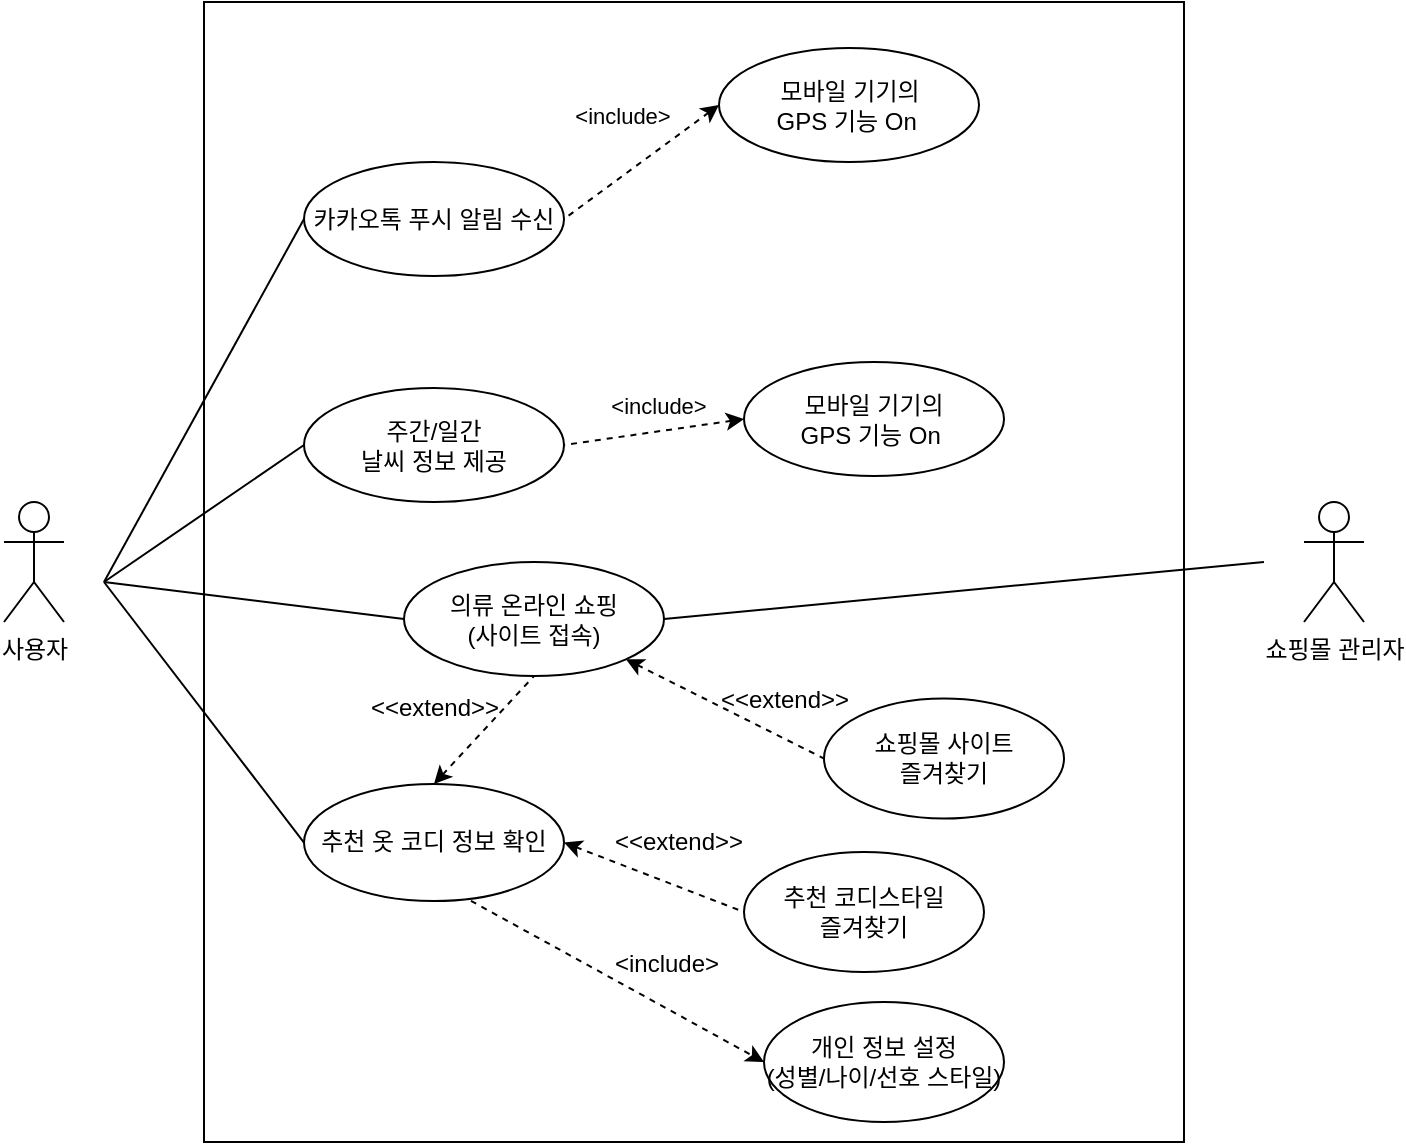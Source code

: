 <mxfile version="13.0.1" type="github">
  <diagram id="BWhkU9srI1xOhRTIJn9W" name="Page-1">
    <mxGraphModel dx="1004" dy="559" grid="1" gridSize="10" guides="1" tooltips="1" connect="1" arrows="1" fold="1" page="1" pageScale="1" pageWidth="827" pageHeight="1169" math="0" shadow="0">
      <root>
        <mxCell id="0" />
        <mxCell id="1" parent="0" />
        <mxCell id="p1u-dJXpqbsuD1TTKyAn-28" value="" style="whiteSpace=wrap;html=1;" parent="1" vertex="1">
          <mxGeometry x="130" y="130" width="490" height="570" as="geometry" />
        </mxCell>
        <mxCell id="p1u-dJXpqbsuD1TTKyAn-20" style="rounded=0;orthogonalLoop=1;jettySize=auto;html=1;entryX=0;entryY=0.5;entryDx=0;entryDy=0;endArrow=none;endFill=0;" parent="1" target="t3MX_UrXBGOTOU08i3uL-7" edge="1">
          <mxGeometry relative="1" as="geometry">
            <mxPoint x="170" y="540" as="targetPoint" />
            <mxPoint x="80" y="420" as="sourcePoint" />
          </mxGeometry>
        </mxCell>
        <mxCell id="p1u-dJXpqbsuD1TTKyAn-21" style="edgeStyle=none;rounded=0;orthogonalLoop=1;jettySize=auto;html=1;entryX=0;entryY=0.5;entryDx=0;entryDy=0;endArrow=none;endFill=0;" parent="1" target="t3MX_UrXBGOTOU08i3uL-6" edge="1">
          <mxGeometry relative="1" as="geometry">
            <mxPoint x="170" y="360" as="targetPoint" />
            <mxPoint x="80" y="420" as="sourcePoint" />
          </mxGeometry>
        </mxCell>
        <mxCell id="p1u-dJXpqbsuD1TTKyAn-22" style="edgeStyle=none;rounded=0;orthogonalLoop=1;jettySize=auto;html=1;endArrow=none;endFill=0;entryX=0;entryY=0.5;entryDx=0;entryDy=0;" parent="1" edge="1" target="p1u-dJXpqbsuD1TTKyAn-12">
          <mxGeometry relative="1" as="geometry">
            <mxPoint x="180" y="260" as="targetPoint" />
            <mxPoint x="80" y="420" as="sourcePoint" />
          </mxGeometry>
        </mxCell>
        <mxCell id="p1u-dJXpqbsuD1TTKyAn-27" style="edgeStyle=none;rounded=0;orthogonalLoop=1;jettySize=auto;html=1;entryX=0;entryY=0.5;entryDx=0;entryDy=0;endArrow=none;endFill=0;" parent="1" target="p1u-dJXpqbsuD1TTKyAn-26" edge="1">
          <mxGeometry relative="1" as="geometry">
            <mxPoint x="80" y="420" as="sourcePoint" />
          </mxGeometry>
        </mxCell>
        <mxCell id="t3MX_UrXBGOTOU08i3uL-5" value="사용자" style="shape=umlActor;verticalLabelPosition=bottom;labelBackgroundColor=#ffffff;verticalAlign=top;html=1;outlineConnect=0;" parent="1" vertex="1">
          <mxGeometry x="30" y="380" width="30" height="60" as="geometry" />
        </mxCell>
        <mxCell id="t3MX_UrXBGOTOU08i3uL-6" value="주간/일간&lt;br&gt;날씨 정보 제공" style="ellipse;whiteSpace=wrap;html=1;" parent="1" vertex="1">
          <mxGeometry x="180" y="323" width="130" height="57" as="geometry" />
        </mxCell>
        <mxCell id="p1u-dJXpqbsuD1TTKyAn-18" style="rounded=0;orthogonalLoop=1;jettySize=auto;html=1;exitX=0.642;exitY=0.998;exitDx=0;exitDy=0;entryX=0;entryY=0.5;entryDx=0;entryDy=0;dashed=1;exitPerimeter=0;" parent="1" source="t3MX_UrXBGOTOU08i3uL-7" target="p1u-dJXpqbsuD1TTKyAn-6" edge="1">
          <mxGeometry relative="1" as="geometry" />
        </mxCell>
        <mxCell id="bDFICuMdAxdRrCMjnlfR-12" style="edgeStyle=none;rounded=0;orthogonalLoop=1;jettySize=auto;html=1;exitX=1;exitY=0.5;exitDx=0;exitDy=0;entryX=0;entryY=0.5;entryDx=0;entryDy=0;dashed=1;startArrow=classic;startFill=1;endArrow=none;endFill=0;" edge="1" parent="1" source="t3MX_UrXBGOTOU08i3uL-7" target="bDFICuMdAxdRrCMjnlfR-11">
          <mxGeometry relative="1" as="geometry" />
        </mxCell>
        <mxCell id="bDFICuMdAxdRrCMjnlfR-31" style="edgeStyle=none;rounded=0;orthogonalLoop=1;jettySize=auto;html=1;exitX=0.5;exitY=0;exitDx=0;exitDy=0;entryX=0.5;entryY=1;entryDx=0;entryDy=0;dashed=1;startArrow=classic;startFill=1;endArrow=none;endFill=0;" edge="1" parent="1" source="t3MX_UrXBGOTOU08i3uL-7" target="p1u-dJXpqbsuD1TTKyAn-26">
          <mxGeometry relative="1" as="geometry" />
        </mxCell>
        <mxCell id="t3MX_UrXBGOTOU08i3uL-7" value="추천 옷 코디 정보 확인" style="ellipse;whiteSpace=wrap;html=1;" parent="1" vertex="1">
          <mxGeometry x="180" y="521" width="130" height="58.543" as="geometry" />
        </mxCell>
        <mxCell id="p1u-dJXpqbsuD1TTKyAn-6" value="개인 정보 설정&lt;br&gt;(성별/나이/선호 스타일)" style="ellipse;whiteSpace=wrap;html=1;" parent="1" vertex="1">
          <mxGeometry x="410" y="630" width="120" height="60" as="geometry" />
        </mxCell>
        <mxCell id="p1u-dJXpqbsuD1TTKyAn-11" value="&amp;lt;include&amp;gt;" style="text;html=1;strokeColor=none;fillColor=none;align=center;verticalAlign=middle;whiteSpace=wrap;rounded=0;" parent="1" vertex="1">
          <mxGeometry x="334.5" y="599" width="53" height="24" as="geometry" />
        </mxCell>
        <mxCell id="p1u-dJXpqbsuD1TTKyAn-25" value="&lt;br&gt;" style="text;html=1;align=center;verticalAlign=middle;resizable=0;points=[];autosize=1;" parent="p1u-dJXpqbsuD1TTKyAn-11" vertex="1">
          <mxGeometry x="23" y="4" width="20" height="20" as="geometry" />
        </mxCell>
        <mxCell id="p1u-dJXpqbsuD1TTKyAn-12" value="카카오톡 푸시 알림 수신" style="ellipse;whiteSpace=wrap;html=1;" parent="1" vertex="1">
          <mxGeometry x="180" y="210" width="130" height="57" as="geometry" />
        </mxCell>
        <mxCell id="p1u-dJXpqbsuD1TTKyAn-45" style="edgeStyle=none;rounded=0;orthogonalLoop=1;jettySize=auto;html=1;exitX=1;exitY=0.5;exitDx=0;exitDy=0;endArrow=none;endFill=0;" parent="1" source="p1u-dJXpqbsuD1TTKyAn-26" edge="1">
          <mxGeometry relative="1" as="geometry">
            <mxPoint x="660" y="410" as="targetPoint" />
          </mxGeometry>
        </mxCell>
        <mxCell id="p1u-dJXpqbsuD1TTKyAn-26" value="의류 온라인 쇼핑&lt;br&gt;(사이트 접속)" style="ellipse;whiteSpace=wrap;html=1;" parent="1" vertex="1">
          <mxGeometry x="230" y="410" width="130" height="57" as="geometry" />
        </mxCell>
        <mxCell id="p1u-dJXpqbsuD1TTKyAn-29" value="쇼핑몰 관리자" style="shape=umlActor;verticalLabelPosition=bottom;labelBackgroundColor=#ffffff;verticalAlign=top;html=1;outlineConnect=0;" parent="1" vertex="1">
          <mxGeometry x="680" y="380" width="30" height="60" as="geometry" />
        </mxCell>
        <mxCell id="bDFICuMdAxdRrCMjnlfR-2" style="edgeStyle=none;rounded=0;orthogonalLoop=1;jettySize=auto;html=1;exitX=0;exitY=0.5;exitDx=0;exitDy=0;entryX=1;entryY=0.5;entryDx=0;entryDy=0;endArrow=none;endFill=0;dashed=1;startArrow=classic;startFill=1;" edge="1" parent="1" source="bDFICuMdAxdRrCMjnlfR-1" target="t3MX_UrXBGOTOU08i3uL-6">
          <mxGeometry relative="1" as="geometry" />
        </mxCell>
        <mxCell id="bDFICuMdAxdRrCMjnlfR-3" value="&amp;lt;include&amp;gt;" style="edgeLabel;html=1;align=center;verticalAlign=middle;resizable=0;points=[];" vertex="1" connectable="0" parent="bDFICuMdAxdRrCMjnlfR-2">
          <mxGeometry x="-0.377" relative="1" as="geometry">
            <mxPoint x="-15" y="-11" as="offset" />
          </mxGeometry>
        </mxCell>
        <mxCell id="bDFICuMdAxdRrCMjnlfR-1" value="모바일 기기의&lt;br&gt;GPS 기능 On&amp;nbsp;" style="ellipse;whiteSpace=wrap;html=1;" vertex="1" parent="1">
          <mxGeometry x="400" y="310" width="130" height="57" as="geometry" />
        </mxCell>
        <mxCell id="bDFICuMdAxdRrCMjnlfR-9" style="edgeStyle=none;rounded=0;orthogonalLoop=1;jettySize=auto;html=1;exitX=0;exitY=0.5;exitDx=0;exitDy=0;entryX=1;entryY=0.5;entryDx=0;entryDy=0;dashed=1;startArrow=classic;startFill=1;endArrow=none;endFill=0;" edge="1" parent="1" source="bDFICuMdAxdRrCMjnlfR-6" target="p1u-dJXpqbsuD1TTKyAn-12">
          <mxGeometry relative="1" as="geometry" />
        </mxCell>
        <mxCell id="bDFICuMdAxdRrCMjnlfR-6" value="모바일 기기의&lt;br&gt;GPS 기능 On&amp;nbsp;" style="ellipse;whiteSpace=wrap;html=1;" vertex="1" parent="1">
          <mxGeometry x="387.5" y="153" width="130" height="57" as="geometry" />
        </mxCell>
        <mxCell id="bDFICuMdAxdRrCMjnlfR-10" value="&amp;lt;include&amp;gt;" style="edgeLabel;html=1;align=center;verticalAlign=middle;resizable=0;points=[];" vertex="1" connectable="0" parent="1">
          <mxGeometry x="361.005" y="351.497" as="geometry">
            <mxPoint x="-22" y="-165" as="offset" />
          </mxGeometry>
        </mxCell>
        <mxCell id="bDFICuMdAxdRrCMjnlfR-11" value="추천 코디스타일&lt;br&gt;즐겨찾기" style="ellipse;whiteSpace=wrap;html=1;" vertex="1" parent="1">
          <mxGeometry x="400" y="555" width="120" height="60" as="geometry" />
        </mxCell>
        <mxCell id="bDFICuMdAxdRrCMjnlfR-19" value="쇼핑몰 사이트&lt;br&gt;즐겨찾기" style="ellipse;whiteSpace=wrap;html=1;" vertex="1" parent="1">
          <mxGeometry x="440" y="478.27" width="120" height="60" as="geometry" />
        </mxCell>
        <mxCell id="bDFICuMdAxdRrCMjnlfR-20" style="edgeStyle=none;rounded=0;orthogonalLoop=1;jettySize=auto;html=1;exitX=1;exitY=1;exitDx=0;exitDy=0;entryX=0;entryY=0.5;entryDx=0;entryDy=0;dashed=1;startArrow=classic;startFill=1;endArrow=none;endFill=0;" edge="1" target="bDFICuMdAxdRrCMjnlfR-19" parent="1" source="p1u-dJXpqbsuD1TTKyAn-26">
          <mxGeometry relative="1" as="geometry">
            <mxPoint x="296" y="525.73" as="sourcePoint" />
          </mxGeometry>
        </mxCell>
        <mxCell id="bDFICuMdAxdRrCMjnlfR-21" value="&amp;lt;&amp;lt;extend&amp;gt;&amp;gt;" style="text;html=1;strokeColor=none;fillColor=none;align=center;verticalAlign=middle;whiteSpace=wrap;rounded=0;" vertex="1" parent="1">
          <mxGeometry x="341" y="538.27" width="53" height="24" as="geometry" />
        </mxCell>
        <mxCell id="bDFICuMdAxdRrCMjnlfR-22" value="&lt;br&gt;" style="text;html=1;align=center;verticalAlign=middle;resizable=0;points=[];autosize=1;" vertex="1" parent="bDFICuMdAxdRrCMjnlfR-21">
          <mxGeometry x="25" y="4" width="20" height="20" as="geometry" />
        </mxCell>
        <mxCell id="bDFICuMdAxdRrCMjnlfR-24" value="&amp;lt;&amp;lt;extend&amp;gt;&amp;gt;" style="text;html=1;strokeColor=none;fillColor=none;align=center;verticalAlign=middle;whiteSpace=wrap;rounded=0;" vertex="1" parent="1">
          <mxGeometry x="394" y="467" width="53" height="24" as="geometry" />
        </mxCell>
        <mxCell id="bDFICuMdAxdRrCMjnlfR-25" value="&lt;br&gt;" style="text;html=1;align=center;verticalAlign=middle;resizable=0;points=[];autosize=1;" vertex="1" parent="bDFICuMdAxdRrCMjnlfR-24">
          <mxGeometry x="25" y="4" width="20" height="20" as="geometry" />
        </mxCell>
        <mxCell id="bDFICuMdAxdRrCMjnlfR-34" value="&amp;lt;&amp;lt;extend&amp;gt;&amp;gt;" style="text;html=1;strokeColor=none;fillColor=none;align=center;verticalAlign=middle;whiteSpace=wrap;rounded=0;" vertex="1" parent="1">
          <mxGeometry x="218.5" y="471" width="53" height="24" as="geometry" />
        </mxCell>
        <mxCell id="bDFICuMdAxdRrCMjnlfR-35" value="&lt;br&gt;" style="text;html=1;align=center;verticalAlign=middle;resizable=0;points=[];autosize=1;" vertex="1" parent="bDFICuMdAxdRrCMjnlfR-34">
          <mxGeometry x="25" y="4" width="20" height="20" as="geometry" />
        </mxCell>
      </root>
    </mxGraphModel>
  </diagram>
</mxfile>
